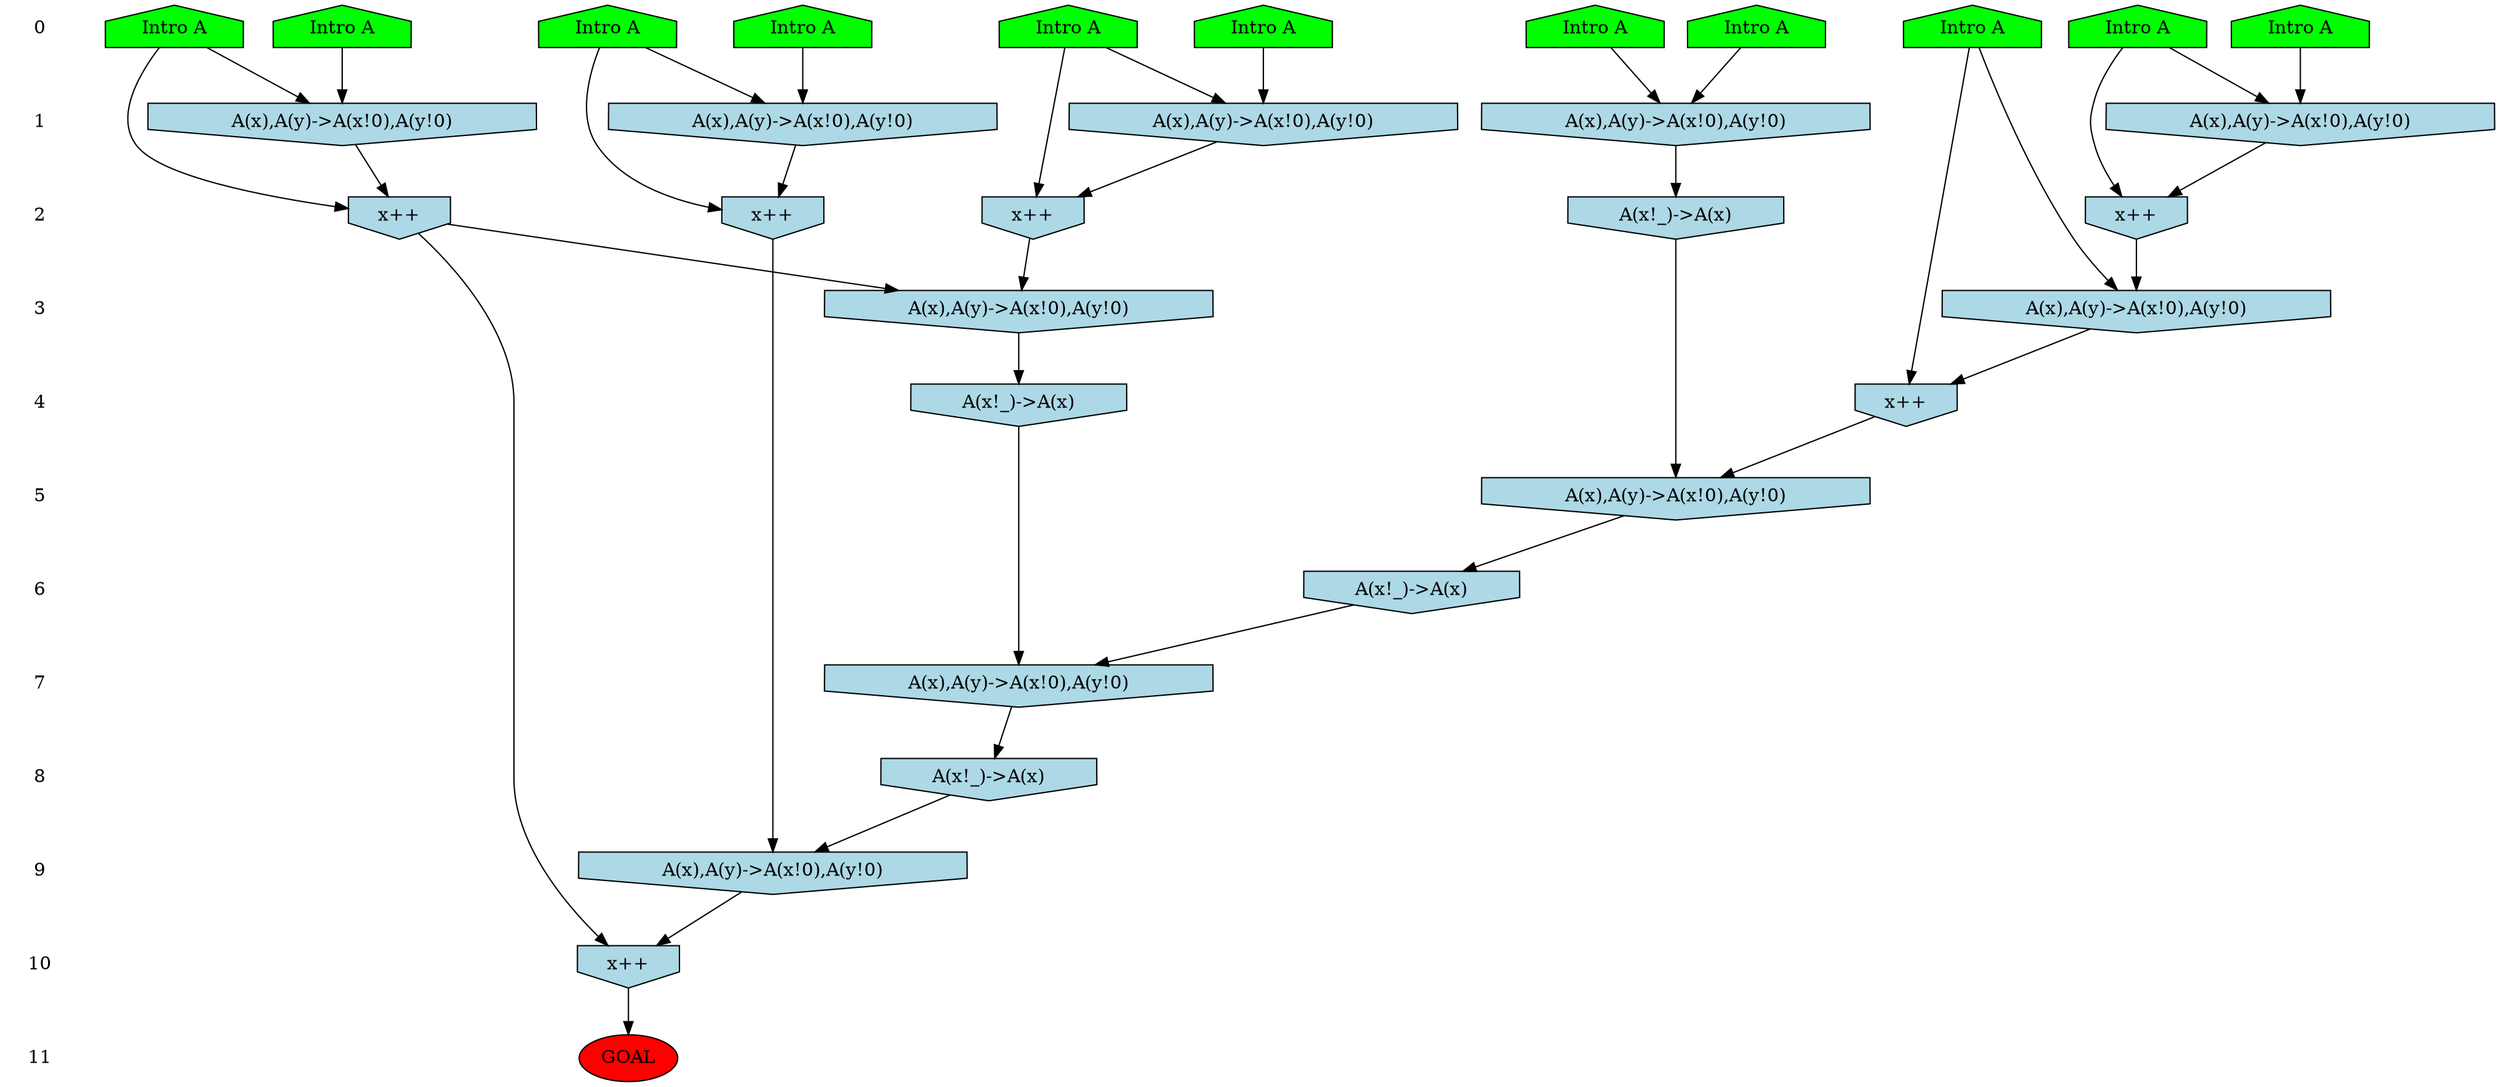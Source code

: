 /* Compression of 2 causal flows obtained in average at 2.366109E+00 t.u */
/* Compressed causal flows were: [593;817] */
digraph G{
 ranksep=.5 ; 
{ rank = same ; "0" [shape=plaintext] ; node_1 [label ="Intro A", shape=house, style=filled, fillcolor=green] ;
node_2 [label ="Intro A", shape=house, style=filled, fillcolor=green] ;
node_3 [label ="Intro A", shape=house, style=filled, fillcolor=green] ;
node_4 [label ="Intro A", shape=house, style=filled, fillcolor=green] ;
node_5 [label ="Intro A", shape=house, style=filled, fillcolor=green] ;
node_6 [label ="Intro A", shape=house, style=filled, fillcolor=green] ;
node_7 [label ="Intro A", shape=house, style=filled, fillcolor=green] ;
node_8 [label ="Intro A", shape=house, style=filled, fillcolor=green] ;
node_9 [label ="Intro A", shape=house, style=filled, fillcolor=green] ;
node_10 [label ="Intro A", shape=house, style=filled, fillcolor=green] ;
node_11 [label ="Intro A", shape=house, style=filled, fillcolor=green] ;
}
{ rank = same ; "1" [shape=plaintext] ; node_12 [label="A(x),A(y)->A(x!0),A(y!0)", shape=invhouse, style=filled, fillcolor = lightblue] ;
node_13 [label="A(x),A(y)->A(x!0),A(y!0)", shape=invhouse, style=filled, fillcolor = lightblue] ;
node_15 [label="A(x),A(y)->A(x!0),A(y!0)", shape=invhouse, style=filled, fillcolor = lightblue] ;
node_18 [label="A(x),A(y)->A(x!0),A(y!0)", shape=invhouse, style=filled, fillcolor = lightblue] ;
node_19 [label="A(x),A(y)->A(x!0),A(y!0)", shape=invhouse, style=filled, fillcolor = lightblue] ;
}
{ rank = same ; "2" [shape=plaintext] ; node_14 [label="x++", shape=invhouse, style=filled, fillcolor = lightblue] ;
node_16 [label="x++", shape=invhouse, style=filled, fillcolor = lightblue] ;
node_20 [label="x++", shape=invhouse, style=filled, fillcolor = lightblue] ;
node_22 [label="x++", shape=invhouse, style=filled, fillcolor = lightblue] ;
node_23 [label="A(x!_)->A(x)", shape=invhouse, style=filled, fillcolor = lightblue] ;
}
{ rank = same ; "3" [shape=plaintext] ; node_17 [label="A(x),A(y)->A(x!0),A(y!0)", shape=invhouse, style=filled, fillcolor = lightblue] ;
node_21 [label="A(x),A(y)->A(x!0),A(y!0)", shape=invhouse, style=filled, fillcolor = lightblue] ;
}
{ rank = same ; "4" [shape=plaintext] ; node_24 [label="x++", shape=invhouse, style=filled, fillcolor = lightblue] ;
node_27 [label="A(x!_)->A(x)", shape=invhouse, style=filled, fillcolor = lightblue] ;
}
{ rank = same ; "5" [shape=plaintext] ; node_25 [label="A(x),A(y)->A(x!0),A(y!0)", shape=invhouse, style=filled, fillcolor = lightblue] ;
}
{ rank = same ; "6" [shape=plaintext] ; node_26 [label="A(x!_)->A(x)", shape=invhouse, style=filled, fillcolor = lightblue] ;
}
{ rank = same ; "7" [shape=plaintext] ; node_28 [label="A(x),A(y)->A(x!0),A(y!0)", shape=invhouse, style=filled, fillcolor = lightblue] ;
}
{ rank = same ; "8" [shape=plaintext] ; node_29 [label="A(x!_)->A(x)", shape=invhouse, style=filled, fillcolor = lightblue] ;
}
{ rank = same ; "9" [shape=plaintext] ; node_30 [label="A(x),A(y)->A(x!0),A(y!0)", shape=invhouse, style=filled, fillcolor = lightblue] ;
}
{ rank = same ; "10" [shape=plaintext] ; node_31 [label="x++", shape=invhouse, style=filled, fillcolor = lightblue] ;
}
{ rank = same ; "11" [shape=plaintext] ; node_32 [label ="GOAL", style=filled, fillcolor=red] ;
}
"0" -> "1" [style="invis"]; 
"1" -> "2" [style="invis"]; 
"2" -> "3" [style="invis"]; 
"3" -> "4" [style="invis"]; 
"4" -> "5" [style="invis"]; 
"5" -> "6" [style="invis"]; 
"6" -> "7" [style="invis"]; 
"7" -> "8" [style="invis"]; 
"8" -> "9" [style="invis"]; 
"9" -> "10" [style="invis"]; 
"10" -> "11" [style="invis"]; 
node_4 -> node_12
node_9 -> node_12
node_3 -> node_13
node_10 -> node_13
node_4 -> node_14
node_12 -> node_14
node_1 -> node_15
node_11 -> node_15
node_11 -> node_16
node_15 -> node_16
node_8 -> node_17
node_14 -> node_17
node_2 -> node_18
node_7 -> node_18
node_5 -> node_19
node_6 -> node_19
node_2 -> node_20
node_18 -> node_20
node_16 -> node_21
node_20 -> node_21
node_10 -> node_22
node_13 -> node_22
node_19 -> node_23
node_8 -> node_24
node_17 -> node_24
node_23 -> node_25
node_24 -> node_25
node_25 -> node_26
node_21 -> node_27
node_26 -> node_28
node_27 -> node_28
node_28 -> node_29
node_22 -> node_30
node_29 -> node_30
node_16 -> node_31
node_30 -> node_31
node_31 -> node_32
}
/*
 Dot generation time: 0.000117
*/